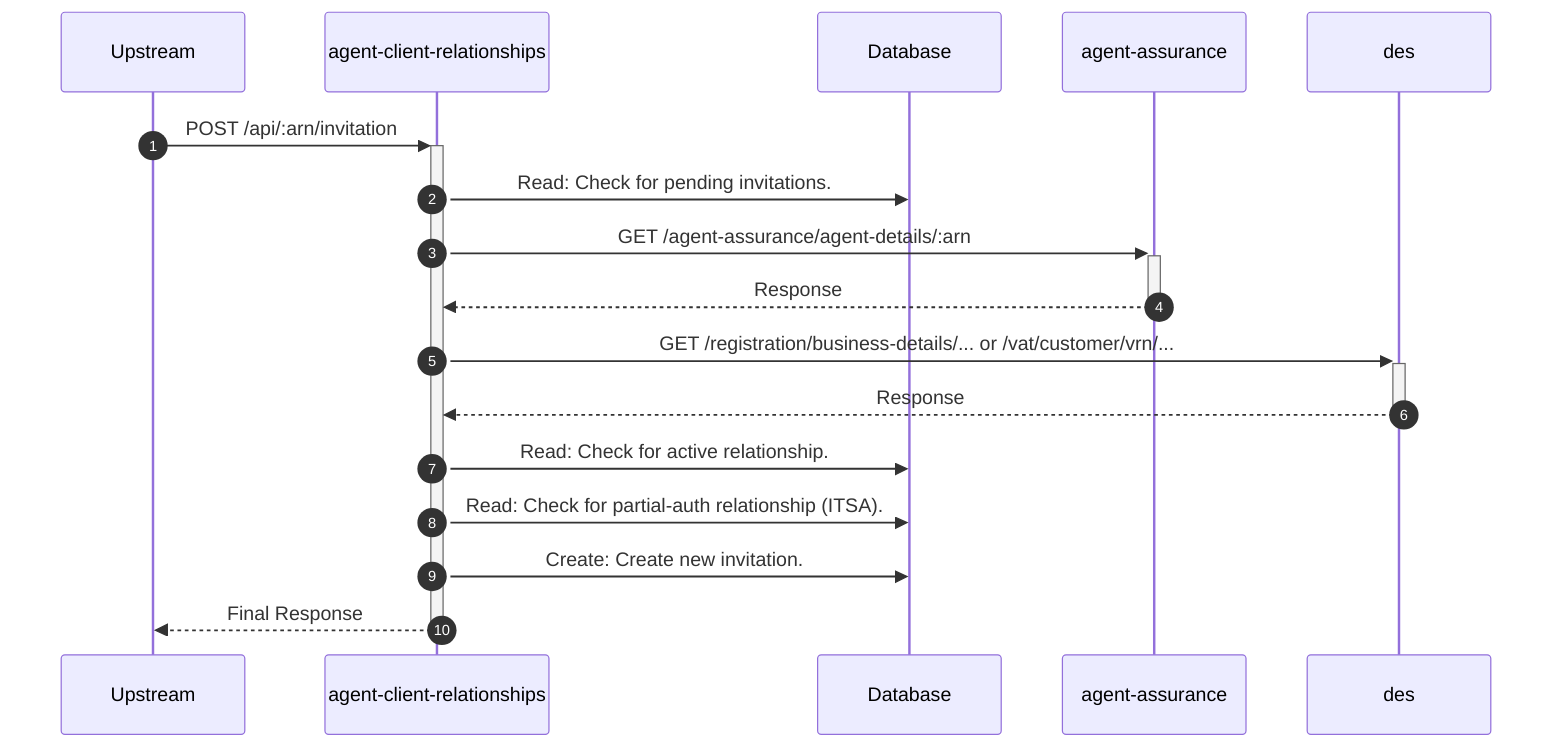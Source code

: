 sequenceDiagram
    autonumber
    participant Upstream
    participant agent-client-relationships
    participant Database
    participant agent-assurance
    participant des

    Upstream->>+agent-client-relationships: POST /api/:arn/invitation
    agent-client-relationships->>Database: Read: Check for pending invitations.
    agent-client-relationships->>+agent-assurance: GET /agent-assurance/agent-details/:arn
    agent-assurance-->>-agent-client-relationships: Response
    agent-client-relationships->>+des: GET /registration/business-details/... or /vat/customer/vrn/...
    des-->>-agent-client-relationships: Response
    agent-client-relationships->>Database: Read: Check for active relationship.
    agent-client-relationships->>Database: Read: Check for partial-auth relationship (ITSA).
    agent-client-relationships->>Database: Create: Create new invitation.
    agent-client-relationships-->>-Upstream: Final Response